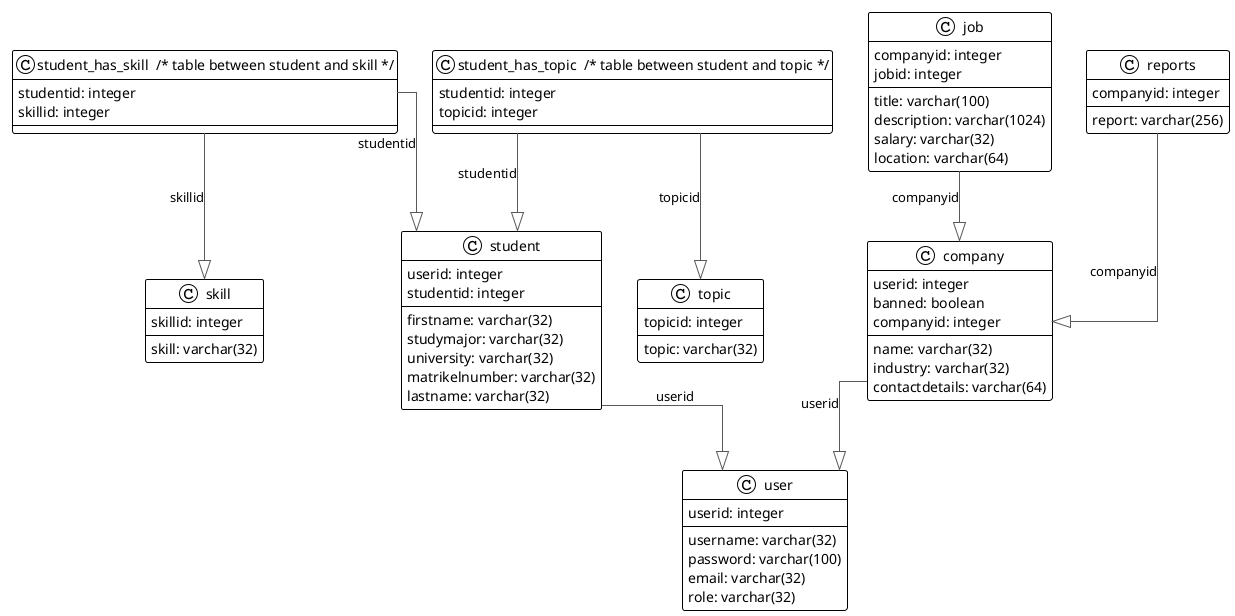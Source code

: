 @startuml

!theme plain
top to bottom direction
skinparam linetype ortho

class company {
   userid: integer
   name: varchar(32)
   industry: varchar(32)
   banned: boolean
   contactdetails: varchar(64)
   companyid: integer
}
class job {
   companyid: integer
   title: varchar(100)
   description: varchar(1024)
   salary: varchar(32)
   location: varchar(64)
   jobid: integer
}
class reports {
   companyid: integer
   report: varchar(256)
}
class skill {
   skill: varchar(32)
   skillid: integer
}
class student {
   userid: integer
   firstname: varchar(32)
   studymajor: varchar(32)
   university: varchar(32)
   matrikelnumber: varchar(32)
   lastname: varchar(32)
   studentid: integer
}
class node2 as "student_has_skill  /* table between student and skill */" {
   studentid: integer
   skillid: integer
}
class node4 as "student_has_topic  /* table between student and topic */" {
   studentid: integer
   topicid: integer
}
class topic {
   topic: varchar(32)
   topicid: integer
}
class user {
   username: varchar(32)
   password: varchar(100)
   email: varchar(32)
   role: varchar(32)
   userid: integer
}

company  -[#595959,plain]-^  user    : "userid"
job      -[#595959,plain]-^  company : "companyid"
reports  -[#595959,plain]-^  company : "companyid"
student  -[#595959,plain]-^  user    : "userid"
node2    -[#595959,plain]-^  skill   : "skillid"
node2    -[#595959,plain]-^  student : "studentid"
node4    -[#595959,plain]-^  student : "studentid"
node4    -[#595959,plain]-^  topic   : "topicid"
@enduml

